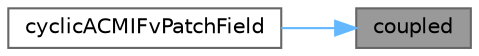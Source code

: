 digraph "coupled"
{
 // LATEX_PDF_SIZE
  bgcolor="transparent";
  edge [fontname=Helvetica,fontsize=10,labelfontname=Helvetica,labelfontsize=10];
  node [fontname=Helvetica,fontsize=10,shape=box,height=0.2,width=0.4];
  rankdir="RL";
  Node1 [id="Node000001",label="coupled",height=0.2,width=0.4,color="gray40", fillcolor="grey60", style="filled", fontcolor="black",tooltip=" "];
  Node1 -> Node2 [id="edge1_Node000001_Node000002",dir="back",color="steelblue1",style="solid",tooltip=" "];
  Node2 [id="Node000002",label="cyclicACMIFvPatchField",height=0.2,width=0.4,color="grey40", fillcolor="white", style="filled",URL="$classFoam_1_1cyclicACMIFvPatchField.html#a7bdcd4f82c9abe21a9eb2cce547d28fd",tooltip=" "];
}
